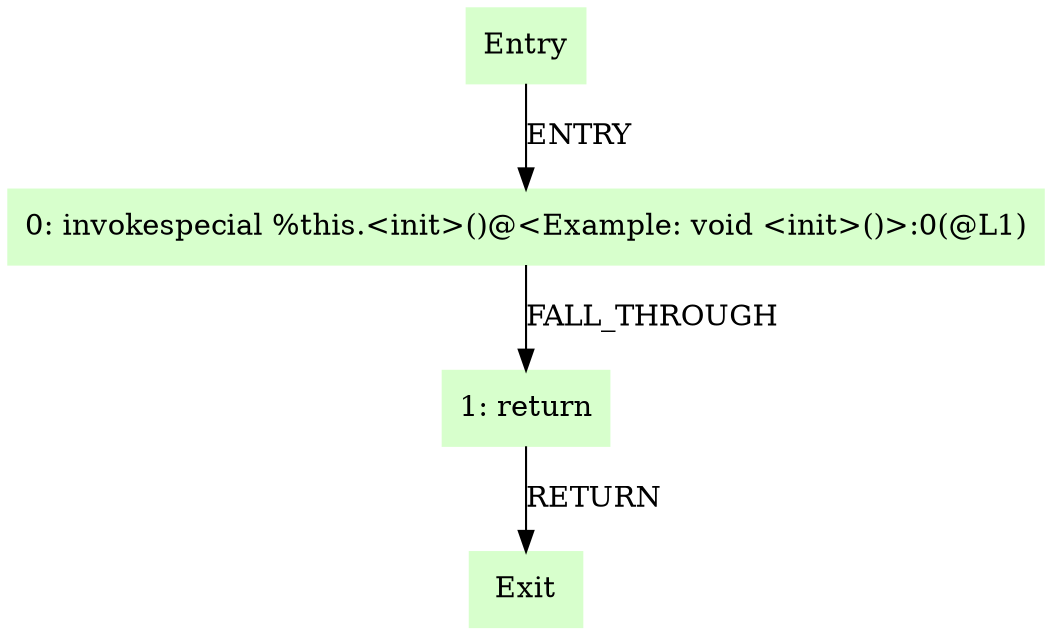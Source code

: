 digraph G {
  node [shape=box,style=filled,color=".3 .2 1.0"];
  "Entry";
  "0: invokespecial %this.<init>()@<Example: void <init>()>:0(@L1)";
  "1: return";
  "Exit";
  "Entry" -> "0: invokespecial %this.<init>()@<Example: void <init>()>:0(@L1)" [label="ENTRY"];
  "0: invokespecial %this.<init>()@<Example: void <init>()>:0(@L1)" -> "1: return" [label="FALL_THROUGH"];
  "1: return" -> "Exit" [label="RETURN"];
}
